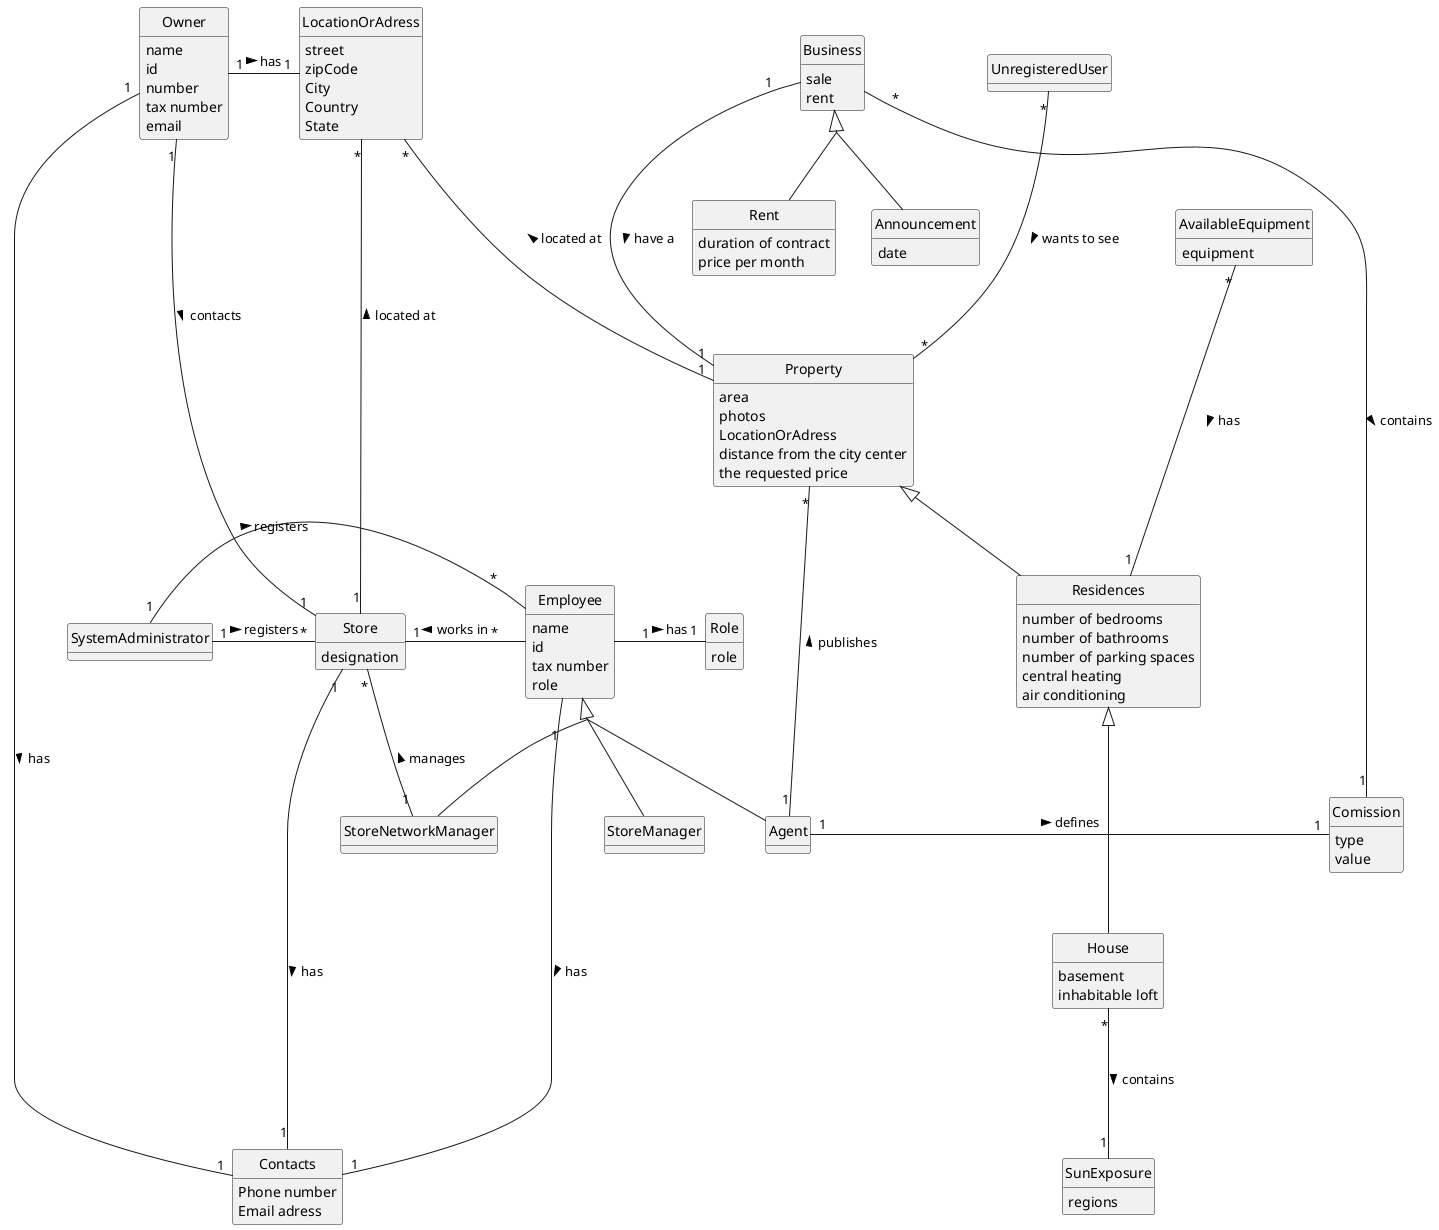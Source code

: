 @startuml

skinparam groupInheritance 2
skinparam monochrome true
skinparam packageStyle rectangle
skinparam shadowing false
'skinparam linetype ortho
'left to right direction
skinparam classAttributeIconSize 0
hide circle
hide methods

class Contacts

class Rent

class Announcement

class AvailableEquipment

class Business

class UnregisteredUser

class SystemAdministrator

class Agent

class Store

class StoreManager

class Owner

class StoreNetworkManager

class House

class SunExposure

class LocationOrAdress

class Employee

class Property

class Residences

class Role

class Comission

class Rent{
duration of contract
price per month
}

class SystemAdministrator{
}

class Employee{
name
id
tax number
role
}

class Agent{

}

class Store{
designation
}

class StoreManager{

}


class Owner{
name
id
number
tax number
email
}

class StoreNetworkManager{
}

class House{
basement
inhabitable loft
}


class SunExposure{
regions
}


class LocationOrAdress{
street
zipCode
City
Country
State
}

class Property {
   area
   photos
   LocationOrAdress
   distance from the city center
   the requested price
}

class Residences{
number of bedrooms
number of bathrooms
number of parking spaces
central heating
air conditioning
}

class UnregisteredUser{
}

class Role{
role
}

class AvailableEquipment{
equipment
}

class Business{
sale
rent
}

class Announcement{
date
}

class Comission{
    type
    value
}

class Contacts{
 Phone number
 Email adress
}


'Properties
SystemAdministrator "1" - "*" Store : registers >

LocationOrAdress "*" --- "1" Store : located at <

Store "1" - "*" Employee : works in <

SystemAdministrator "1" - "*" Employee : registers >

Employee "1" - "1" Role : has >

Employee <|--  StoreNetworkManager

Employee <|--  StoreManager

Employee <|-- Agent

Residences <|--- House
Property <|-- Residences

Property "*" --- "1" Agent: publishes <

AvailableEquipment "*" --- "1" Residences: has >

Business  <|--  Announcement

Business "1" --- "1" Property : have a >

Business "*" --- "1" Comission : contains >

Agent "1" - "1" Comission : defines >

House "*" --- "1" SunExposure : contains >

LocationOrAdress "*" --- "1" Property : located at <

UnregisteredUser "*" --- "*" Property: wants to see >

Business <|-- Rent

Owner "1" ---- "1" Store: contacts >

Owner "1" - "1" LocationOrAdress: has >

Owner "1" -- "1" Contacts: has >

Contacts "1" ----- "1" Store: has <

Employee "1" -- "1" Contacts: has >

Store "*" - "1" StoreNetworkManager  : manages <

@enduml